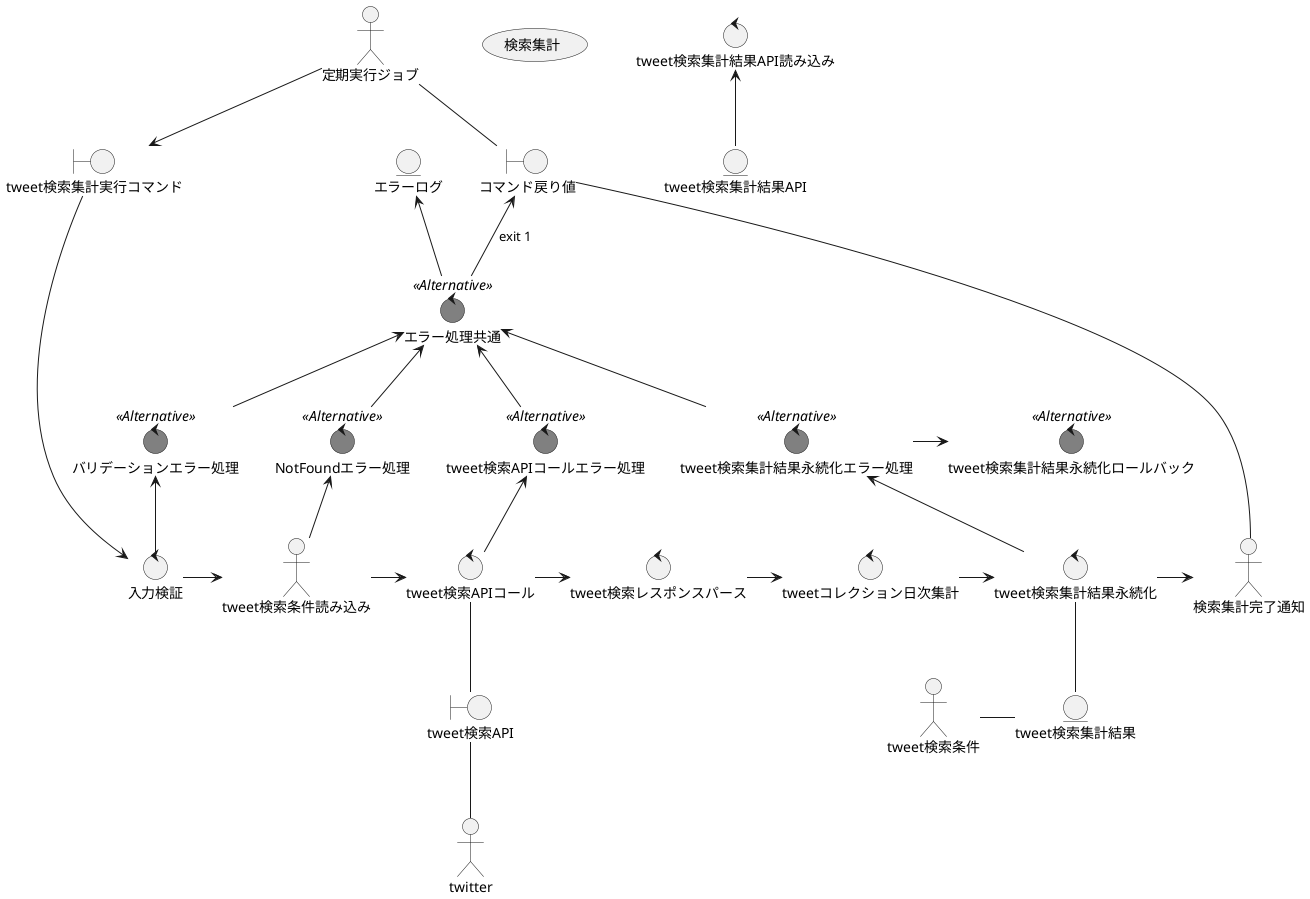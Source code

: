 @startuml


'left to right direction

skinparam control {
  BackgroundColor<<Alternative>> Gray
}

usecase 検索集計

actor 定期実行ジョブ
boundary tweet検索集計実行コマンド
control 入力検証
control tweet検索集計結果API読み込み
entity tweet検索集計結果API
control tweet検索APIコール
boundary tweet検索API
actor twitter
control tweet検索レスポンスパース
control tweetコレクション日次集計
control tweet検索集計結果永続化
entity tweet検索集計結果
boundary コマンド戻り値

entity エラーログ
control エラー処理共通 <<Alternative>>
control バリデーションエラー処理 <<Alternative>>
control NotFoundエラー処理 <<Alternative>>
control tweet検索APIコールエラー処理 <<Alternative>>
control tweet検索集計結果永続化エラー処理 <<Alternative>>
control tweet検索集計結果永続化ロールバック <<Alternative>>


定期実行ジョブ -d-> tweet検索集計実行コマンド
tweet検索集計実行コマンド ---d-> 入力検証
入力検証 -r-> tweet検索条件読み込み
tweet検索集計結果API読み込み <-d- tweet検索集計結果API
tweet検索条件読み込み -r-> tweet検索APIコール
tweet検索APIコール -d- tweet検索API
tweet検索API -d- twitter
tweet検索APIコール -> tweet検索レスポンスパース
tweet検索レスポンスパース -r-> tweetコレクション日次集計
tweetコレクション日次集計 -r-> tweet検索集計結果永続化
tweet検索集計結果永続化 -d- tweet検索集計結果
tweet検索条件 -r- tweet検索集計結果
tweet検索集計結果永続化 -r-> 検索集計完了通知
検索集計完了通知 -u--- コマンド戻り値
コマンド戻り値 -u- 定期実行ジョブ


エラー処理共通 -u-> エラーログ
エラー処理共通 -u-> コマンド戻り値 : exit 1

入力検証 -u-> バリデーションエラー処理
バリデーションエラー処理 -u-> エラー処理共通

tweet検索条件読み込み -u-> NotFoundエラー処理
NotFoundエラー処理 -u-> エラー処理共通

tweet検索APIコール -u-> tweet検索APIコールエラー処理
tweet検索APIコールエラー処理 -u-> エラー処理共通

tweet検索集計結果永続化 -u-> tweet検索集計結果永続化エラー処理
tweet検索集計結果永続化エラー処理 -r-> tweet検索集計結果永続化ロールバック
tweet検索集計結果永続化エラー処理 -u-> エラー処理共通

@enduml

